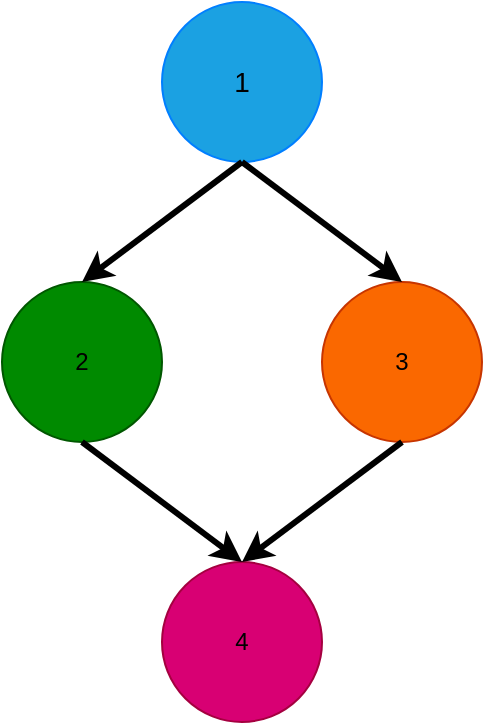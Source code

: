 <mxfile version="21.6.2" type="device">
  <diagram name="Page-1" id="Df8AVRmrJt6S86IUlWFI">
    <mxGraphModel dx="972" dy="731" grid="1" gridSize="10" guides="1" tooltips="1" connect="1" arrows="1" fold="1" page="1" pageScale="1" pageWidth="850" pageHeight="1100" math="0" shadow="0">
      <root>
        <mxCell id="0" />
        <mxCell id="1" parent="0" />
        <mxCell id="q6KwAjfe2G5lLoR8fkQe-1" value="" style="ellipse;whiteSpace=wrap;html=1;aspect=fixed;fillColor=#1BA1E2;strokeColor=#007FFF;" vertex="1" parent="1">
          <mxGeometry x="360" y="160" width="80" height="80" as="geometry" />
        </mxCell>
        <mxCell id="q6KwAjfe2G5lLoR8fkQe-3" value="" style="ellipse;whiteSpace=wrap;html=1;aspect=fixed;fillColor=#008a00;fontColor=#ffffff;strokeColor=#005700;" vertex="1" parent="1">
          <mxGeometry x="280" y="300" width="80" height="80" as="geometry" />
        </mxCell>
        <mxCell id="q6KwAjfe2G5lLoR8fkQe-4" value="" style="ellipse;whiteSpace=wrap;html=1;aspect=fixed;fillColor=#fa6800;fontColor=#000000;strokeColor=#C73500;" vertex="1" parent="1">
          <mxGeometry x="440" y="300" width="80" height="80" as="geometry" />
        </mxCell>
        <mxCell id="q6KwAjfe2G5lLoR8fkQe-6" value="" style="ellipse;whiteSpace=wrap;html=1;aspect=fixed;fillColor=#d80073;strokeColor=#A50040;fontColor=#ffffff;" vertex="1" parent="1">
          <mxGeometry x="360" y="440" width="80" height="80" as="geometry" />
        </mxCell>
        <mxCell id="q6KwAjfe2G5lLoR8fkQe-13" value="" style="endArrow=classic;html=1;rounded=0;entryX=0.5;entryY=0;entryDx=0;entryDy=0;exitX=0.5;exitY=1;exitDx=0;exitDy=0;targetPerimeterSpacing=0;strokeWidth=3;" edge="1" parent="1" source="q6KwAjfe2G5lLoR8fkQe-1" target="q6KwAjfe2G5lLoR8fkQe-3">
          <mxGeometry width="50" height="50" relative="1" as="geometry">
            <mxPoint x="400" y="410" as="sourcePoint" />
            <mxPoint x="450" y="360" as="targetPoint" />
          </mxGeometry>
        </mxCell>
        <mxCell id="q6KwAjfe2G5lLoR8fkQe-14" value="" style="endArrow=classic;html=1;rounded=0;entryX=0.5;entryY=0;entryDx=0;entryDy=0;targetPerimeterSpacing=0;strokeWidth=3;" edge="1" parent="1" target="q6KwAjfe2G5lLoR8fkQe-4">
          <mxGeometry width="50" height="50" relative="1" as="geometry">
            <mxPoint x="400" y="240" as="sourcePoint" />
            <mxPoint x="330" y="310" as="targetPoint" />
          </mxGeometry>
        </mxCell>
        <mxCell id="q6KwAjfe2G5lLoR8fkQe-15" value="" style="endArrow=classic;html=1;rounded=0;entryX=0.5;entryY=0;entryDx=0;entryDy=0;exitX=0.5;exitY=1;exitDx=0;exitDy=0;targetPerimeterSpacing=0;strokeWidth=3;" edge="1" parent="1" source="q6KwAjfe2G5lLoR8fkQe-3" target="q6KwAjfe2G5lLoR8fkQe-6">
          <mxGeometry width="50" height="50" relative="1" as="geometry">
            <mxPoint x="420" y="260" as="sourcePoint" />
            <mxPoint x="340" y="320" as="targetPoint" />
          </mxGeometry>
        </mxCell>
        <mxCell id="q6KwAjfe2G5lLoR8fkQe-16" value="" style="endArrow=classic;html=1;rounded=0;exitX=0.5;exitY=1;exitDx=0;exitDy=0;targetPerimeterSpacing=0;strokeWidth=3;" edge="1" parent="1" source="q6KwAjfe2G5lLoR8fkQe-4">
          <mxGeometry width="50" height="50" relative="1" as="geometry">
            <mxPoint x="430" y="270" as="sourcePoint" />
            <mxPoint x="400" y="440" as="targetPoint" />
          </mxGeometry>
        </mxCell>
        <mxCell id="q6KwAjfe2G5lLoR8fkQe-17" value="&lt;font style=&quot;font-size: 14px;&quot;&gt;1&lt;/font&gt;" style="text;html=1;strokeColor=none;fillColor=none;align=center;verticalAlign=middle;whiteSpace=wrap;rounded=0;" vertex="1" parent="1">
          <mxGeometry x="370" y="185" width="60" height="30" as="geometry" />
        </mxCell>
        <mxCell id="q6KwAjfe2G5lLoR8fkQe-18" value="3" style="text;html=1;strokeColor=none;fillColor=none;align=center;verticalAlign=middle;whiteSpace=wrap;rounded=0;" vertex="1" parent="1">
          <mxGeometry x="450" y="325" width="60" height="30" as="geometry" />
        </mxCell>
        <mxCell id="q6KwAjfe2G5lLoR8fkQe-19" value="2" style="text;html=1;strokeColor=none;fillColor=none;align=center;verticalAlign=middle;whiteSpace=wrap;rounded=0;" vertex="1" parent="1">
          <mxGeometry x="290" y="325" width="60" height="30" as="geometry" />
        </mxCell>
        <mxCell id="q6KwAjfe2G5lLoR8fkQe-20" value="4" style="text;html=1;strokeColor=none;fillColor=none;align=center;verticalAlign=middle;whiteSpace=wrap;rounded=0;" vertex="1" parent="1">
          <mxGeometry x="370" y="465" width="60" height="30" as="geometry" />
        </mxCell>
      </root>
    </mxGraphModel>
  </diagram>
</mxfile>
